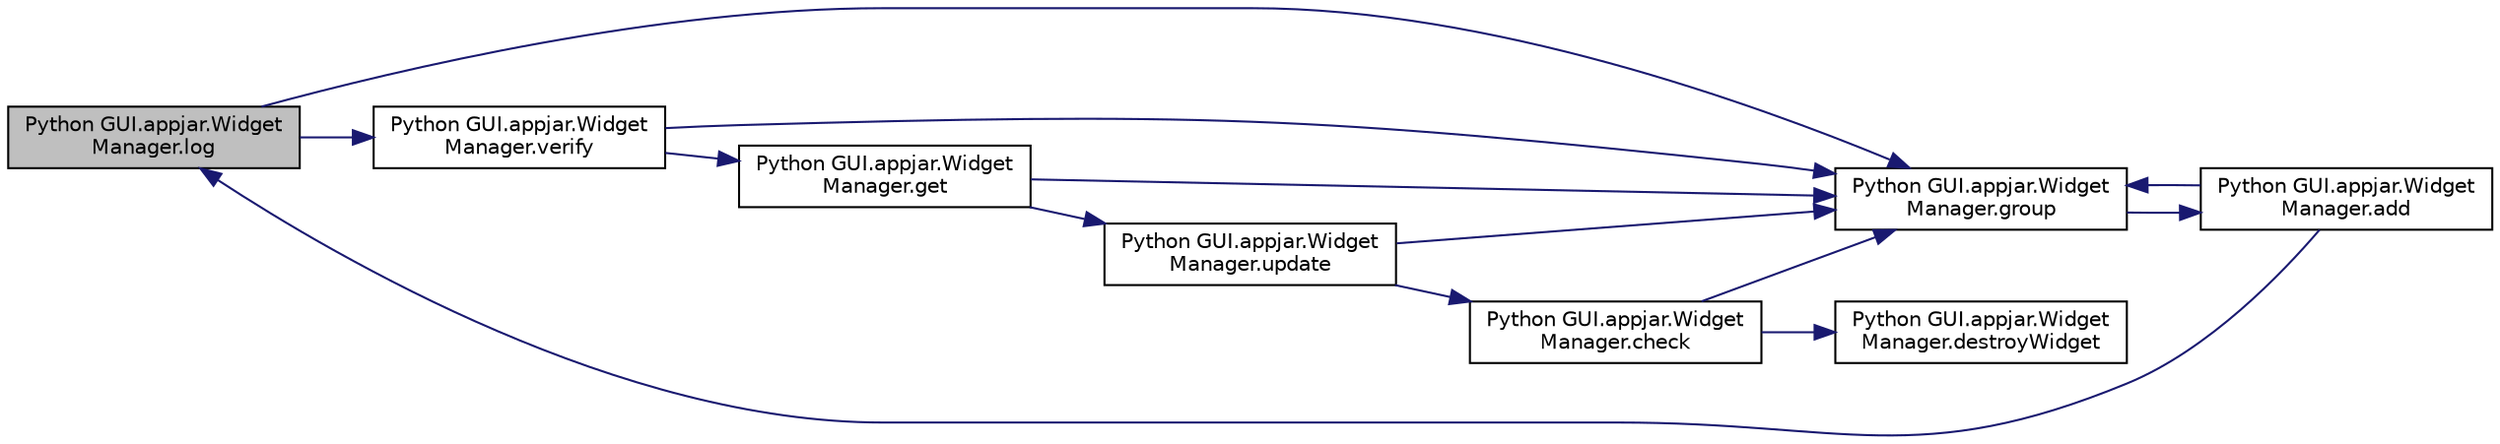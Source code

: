 digraph "Python GUI.appjar.WidgetManager.log"
{
  edge [fontname="Helvetica",fontsize="10",labelfontname="Helvetica",labelfontsize="10"];
  node [fontname="Helvetica",fontsize="10",shape=record];
  rankdir="LR";
  Node32 [label="Python GUI.appjar.Widget\lManager.log",height=0.2,width=0.4,color="black", fillcolor="grey75", style="filled", fontcolor="black"];
  Node32 -> Node33 [color="midnightblue",fontsize="10",style="solid"];
  Node33 [label="Python GUI.appjar.Widget\lManager.group",height=0.2,width=0.4,color="black", fillcolor="white", style="filled",URL="$class_python_01_g_u_i_1_1appjar_1_1_widget_manager.html#a6fa4043a5945618a9ded50173f06599d"];
  Node33 -> Node34 [color="midnightblue",fontsize="10",style="solid"];
  Node34 [label="Python GUI.appjar.Widget\lManager.add",height=0.2,width=0.4,color="black", fillcolor="white", style="filled",URL="$class_python_01_g_u_i_1_1appjar_1_1_widget_manager.html#ac5dabd1d3e7ea54577b0f0834ee7cf84"];
  Node34 -> Node33 [color="midnightblue",fontsize="10",style="solid"];
  Node34 -> Node32 [color="midnightblue",fontsize="10",style="solid"];
  Node32 -> Node35 [color="midnightblue",fontsize="10",style="solid"];
  Node35 [label="Python GUI.appjar.Widget\lManager.verify",height=0.2,width=0.4,color="black", fillcolor="white", style="filled",URL="$class_python_01_g_u_i_1_1appjar_1_1_widget_manager.html#ad1027d466e6e667e6310f13fa73df2c8"];
  Node35 -> Node33 [color="midnightblue",fontsize="10",style="solid"];
  Node35 -> Node36 [color="midnightblue",fontsize="10",style="solid"];
  Node36 [label="Python GUI.appjar.Widget\lManager.get",height=0.2,width=0.4,color="black", fillcolor="white", style="filled",URL="$class_python_01_g_u_i_1_1appjar_1_1_widget_manager.html#a19270fe453a4d39780d54d5a076180e8"];
  Node36 -> Node33 [color="midnightblue",fontsize="10",style="solid"];
  Node36 -> Node37 [color="midnightblue",fontsize="10",style="solid"];
  Node37 [label="Python GUI.appjar.Widget\lManager.update",height=0.2,width=0.4,color="black", fillcolor="white", style="filled",URL="$class_python_01_g_u_i_1_1appjar_1_1_widget_manager.html#acbedce7adb2442054dca32e44533c4c3"];
  Node37 -> Node33 [color="midnightblue",fontsize="10",style="solid"];
  Node37 -> Node38 [color="midnightblue",fontsize="10",style="solid"];
  Node38 [label="Python GUI.appjar.Widget\lManager.check",height=0.2,width=0.4,color="black", fillcolor="white", style="filled",URL="$class_python_01_g_u_i_1_1appjar_1_1_widget_manager.html#aaeef5f0473230a252d05fe78b7710991"];
  Node38 -> Node33 [color="midnightblue",fontsize="10",style="solid"];
  Node38 -> Node39 [color="midnightblue",fontsize="10",style="solid"];
  Node39 [label="Python GUI.appjar.Widget\lManager.destroyWidget",height=0.2,width=0.4,color="black", fillcolor="white", style="filled",URL="$class_python_01_g_u_i_1_1appjar_1_1_widget_manager.html#a1d21f66abbcd764c7c36b7b949d51c0e"];
}
